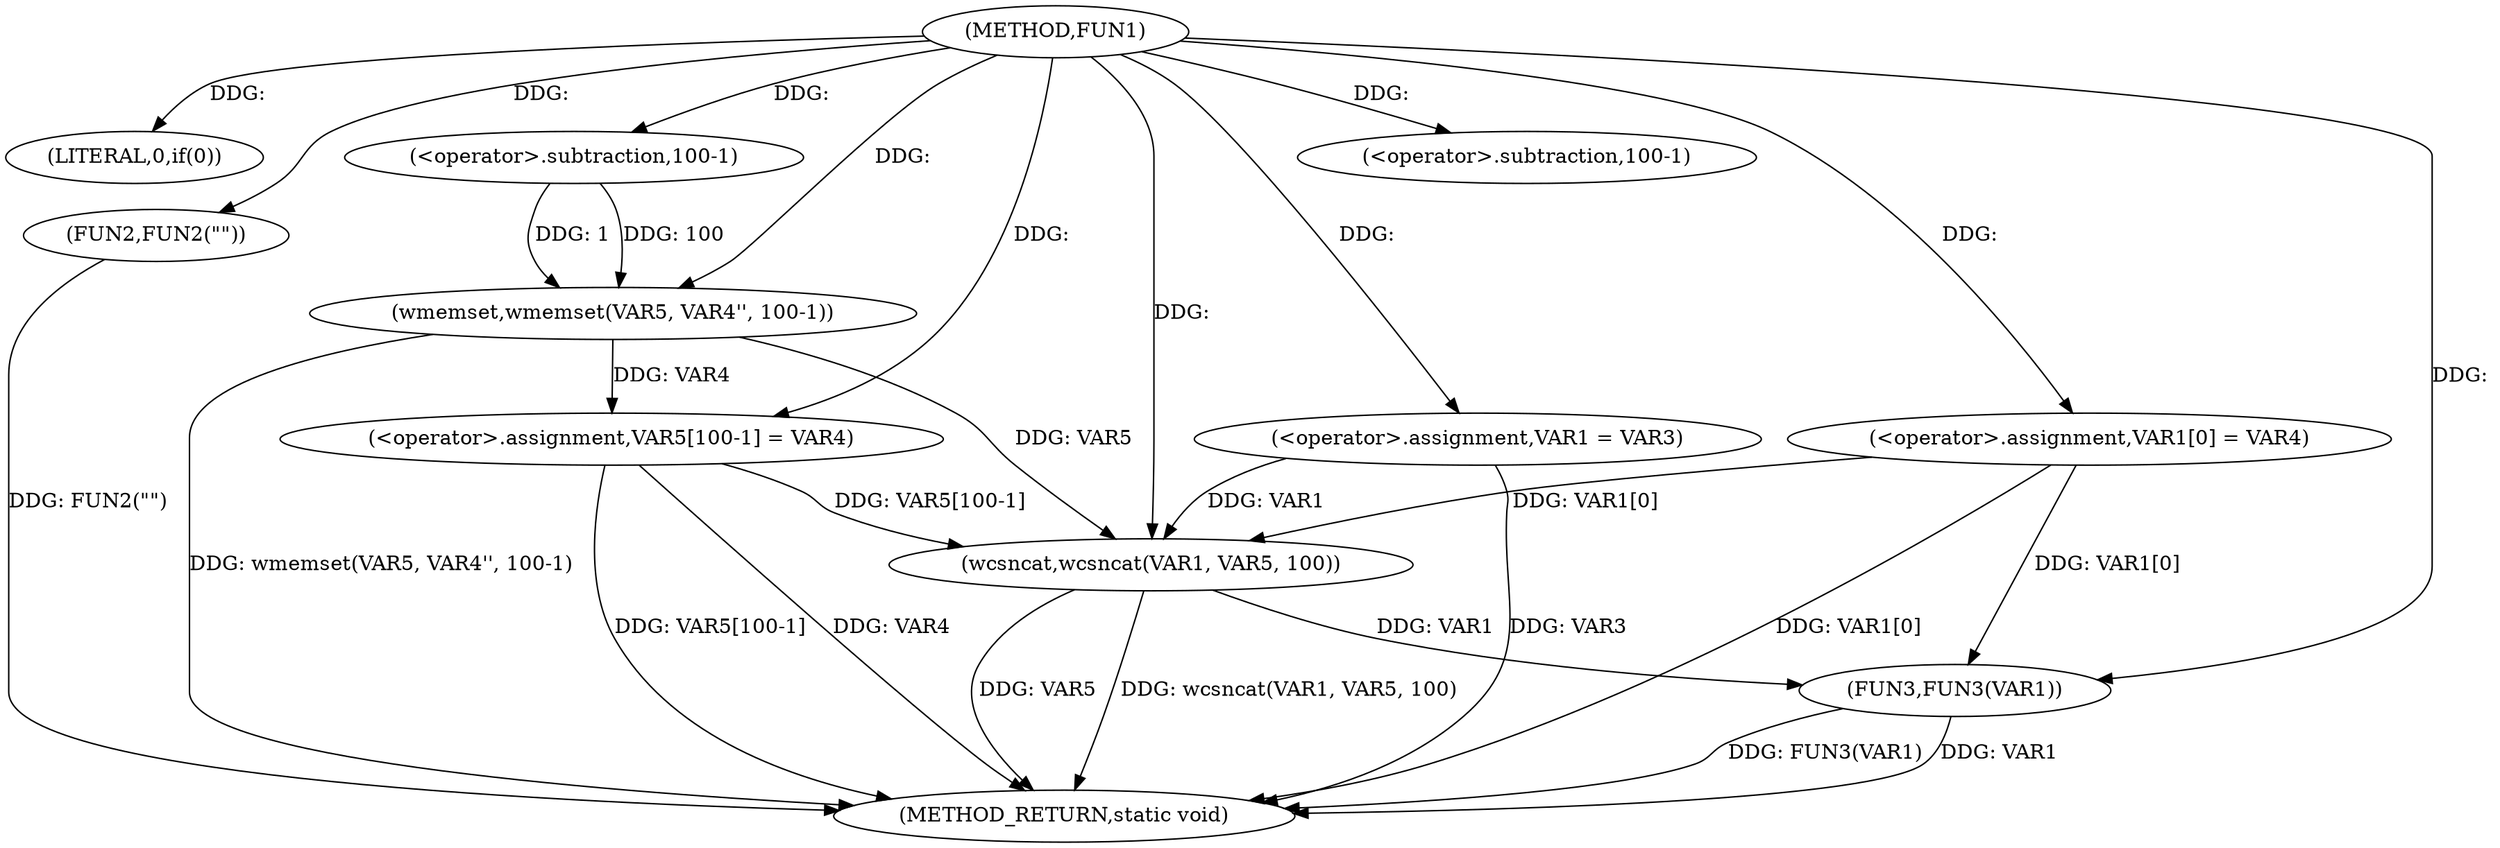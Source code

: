 digraph FUN1 {  
"1000100" [label = "(METHOD,FUN1)" ]
"1000141" [label = "(METHOD_RETURN,static void)" ]
"1000106" [label = "(LITERAL,0,if(0))" ]
"1000108" [label = "(FUN2,FUN2(\"\"))" ]
"1000112" [label = "(<operator>.assignment,VAR1 = VAR3)" ]
"1000115" [label = "(<operator>.assignment,VAR1[0] = VAR4)" ]
"1000122" [label = "(wmemset,wmemset(VAR5, VAR4'', 100-1))" ]
"1000125" [label = "(<operator>.subtraction,100-1)" ]
"1000128" [label = "(<operator>.assignment,VAR5[100-1] = VAR4)" ]
"1000131" [label = "(<operator>.subtraction,100-1)" ]
"1000135" [label = "(wcsncat,wcsncat(VAR1, VAR5, 100))" ]
"1000139" [label = "(FUN3,FUN3(VAR1))" ]
  "1000108" -> "1000141"  [ label = "DDG: FUN2(\"\")"] 
  "1000112" -> "1000141"  [ label = "DDG: VAR3"] 
  "1000139" -> "1000141"  [ label = "DDG: FUN3(VAR1)"] 
  "1000139" -> "1000141"  [ label = "DDG: VAR1"] 
  "1000135" -> "1000141"  [ label = "DDG: wcsncat(VAR1, VAR5, 100)"] 
  "1000122" -> "1000141"  [ label = "DDG: wmemset(VAR5, VAR4'', 100-1)"] 
  "1000115" -> "1000141"  [ label = "DDG: VAR1[0]"] 
  "1000135" -> "1000141"  [ label = "DDG: VAR5"] 
  "1000128" -> "1000141"  [ label = "DDG: VAR5[100-1]"] 
  "1000128" -> "1000141"  [ label = "DDG: VAR4"] 
  "1000100" -> "1000106"  [ label = "DDG: "] 
  "1000100" -> "1000108"  [ label = "DDG: "] 
  "1000100" -> "1000112"  [ label = "DDG: "] 
  "1000100" -> "1000115"  [ label = "DDG: "] 
  "1000100" -> "1000122"  [ label = "DDG: "] 
  "1000125" -> "1000122"  [ label = "DDG: 100"] 
  "1000125" -> "1000122"  [ label = "DDG: 1"] 
  "1000100" -> "1000125"  [ label = "DDG: "] 
  "1000122" -> "1000128"  [ label = "DDG: VAR4"] 
  "1000100" -> "1000128"  [ label = "DDG: "] 
  "1000100" -> "1000131"  [ label = "DDG: "] 
  "1000112" -> "1000135"  [ label = "DDG: VAR1"] 
  "1000115" -> "1000135"  [ label = "DDG: VAR1[0]"] 
  "1000100" -> "1000135"  [ label = "DDG: "] 
  "1000122" -> "1000135"  [ label = "DDG: VAR5"] 
  "1000128" -> "1000135"  [ label = "DDG: VAR5[100-1]"] 
  "1000135" -> "1000139"  [ label = "DDG: VAR1"] 
  "1000115" -> "1000139"  [ label = "DDG: VAR1[0]"] 
  "1000100" -> "1000139"  [ label = "DDG: "] 
}
